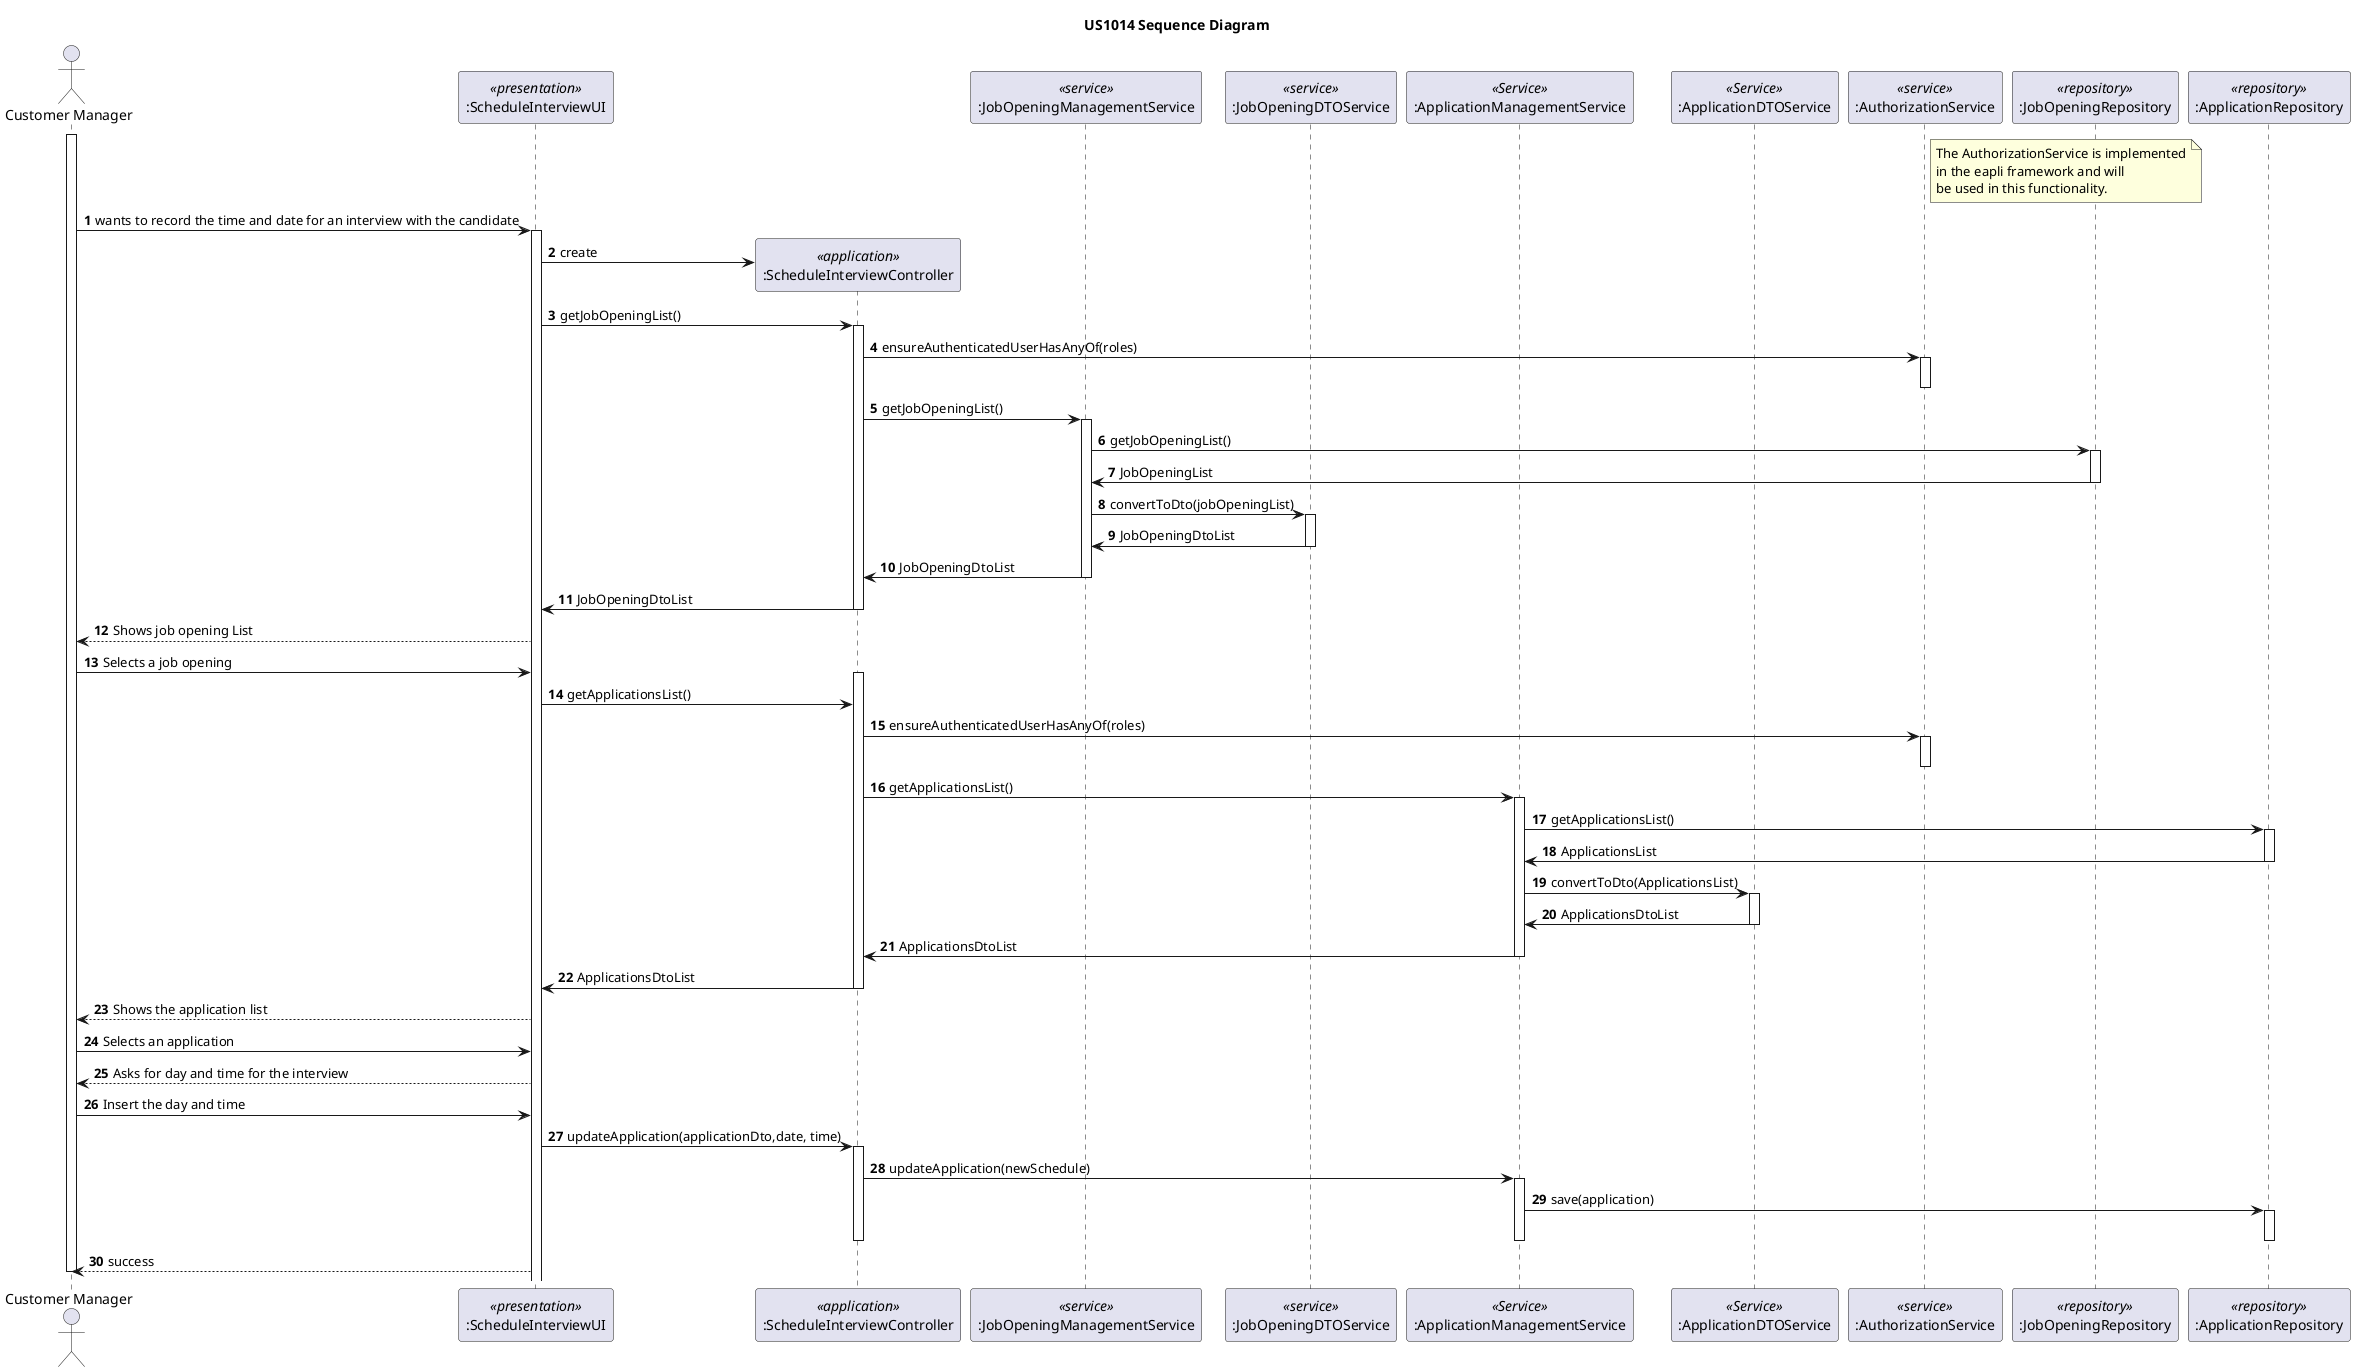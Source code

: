 @startuml
autonumber

title US1014 Sequence Diagram

actor "Customer Manager" as CustomerManager

participant ":ScheduleInterviewUI" as UI <<presentation>>
participant ":ScheduleInterviewController" as CTRL <<application>>
participant ":JobOpeningManagementService" as JobOpeningService <<service>>
participant ":JobOpeningDTOService" as JobOpeningDTOService <<service>>
participant ":ApplicationManagementService" as ApplicationService <<Service>>
participant ":ApplicationDTOService" as ApplicationDTOService <<Service>>
participant ":AuthorizationService" as AUTHZ <<service>>
participant ":JobOpeningRepository" as JobOpeningRepository <<repository>>
participant ":ApplicationRepository" as ApplicationRepository <<repository>>


note right AUTHZ
The AuthorizationService is implemented
in the eapli framework and will
be used in this functionality.
end note

activate CustomerManager

CustomerManager -> UI : wants to record the time and date for an interview with the candidate
activate UI

UI -> CTRL**: create
UI -> CTRL: getJobOpeningList()
activate CTRL
CTRL -> AUTHZ:  ensureAuthenticatedUserHasAnyOf(roles)
activate AUTHZ
deactivate AUTHZ
CTRL -> JobOpeningService: getJobOpeningList()
activate JobOpeningService

    JobOpeningService -> JobOpeningRepository: getJobOpeningList()
    activate JobOpeningRepository
        JobOpeningRepository -> JobOpeningService: JobOpeningList
    deactivate JobOpeningRepository

    JobOpeningService -> JobOpeningDTOService: convertToDto(jobOpeningList)

    activate JobOpeningDTOService
        JobOpeningDTOService -> JobOpeningService: JobOpeningDtoList
    deactivate JobOpeningDTOService
    JobOpeningService -> CTRL: JobOpeningDtoList
deactivate JobOpeningService
CTRL->UI: JobOpeningDtoList
deactivate CTRL

UI--> CustomerManager: Shows job opening List
CustomerManager -> UI: Selects a job opening

activate CTRL
UI -> CTRL: getApplicationsList()
CTRL -> AUTHZ:  ensureAuthenticatedUserHasAnyOf(roles)
activate AUTHZ
deactivate AUTHZ
CTRL ->ApplicationService: getApplicationsList()
    activate ApplicationService
        ApplicationService -> ApplicationRepository: getApplicationsList()

        activate ApplicationRepository
            ApplicationRepository -> ApplicationService: ApplicationsList
        deactivate ApplicationRepository

        ApplicationService-> ApplicationDTOService: convertToDto(ApplicationsList)
        activate ApplicationDTOService
            ApplicationDTOService -> ApplicationService:ApplicationsDtoList
        deactivate ApplicationDTOService
        ApplicationService -> CTRL: ApplicationsDtoList
    deactivate ApplicationService
    CTRL -> UI: ApplicationsDtoList
deactivate CTRL

UI--> CustomerManager: Shows the application list
CustomerManager-> UI: Selects an application
UI --> CustomerManager: Asks for day and time for the interview
CustomerManager-> UI: Insert the day and time

UI->CTRL: updateApplication(applicationDto,date, time)
activate CTRL
    CTRL -> ApplicationService: updateApplication(newSchedule)
    activate ApplicationService
        ApplicationService -> ApplicationRepository: save(application)
        activate ApplicationRepository
        deactivate ApplicationRepository
    deactivate ApplicationService
deactivate CTRL


UI --> CustomerManager: success

deactivate CustomerManager

@enduml